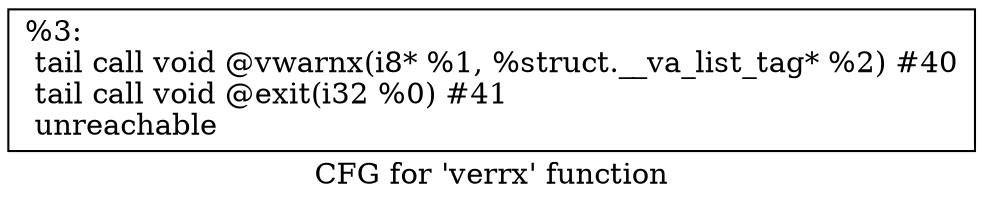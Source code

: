 digraph "CFG for 'verrx' function" {
	label="CFG for 'verrx' function";

	Node0x17fb560 [shape=record,label="{%3:\l  tail call void @vwarnx(i8* %1, %struct.__va_list_tag* %2) #40\l  tail call void @exit(i32 %0) #41\l  unreachable\l}"];
}
